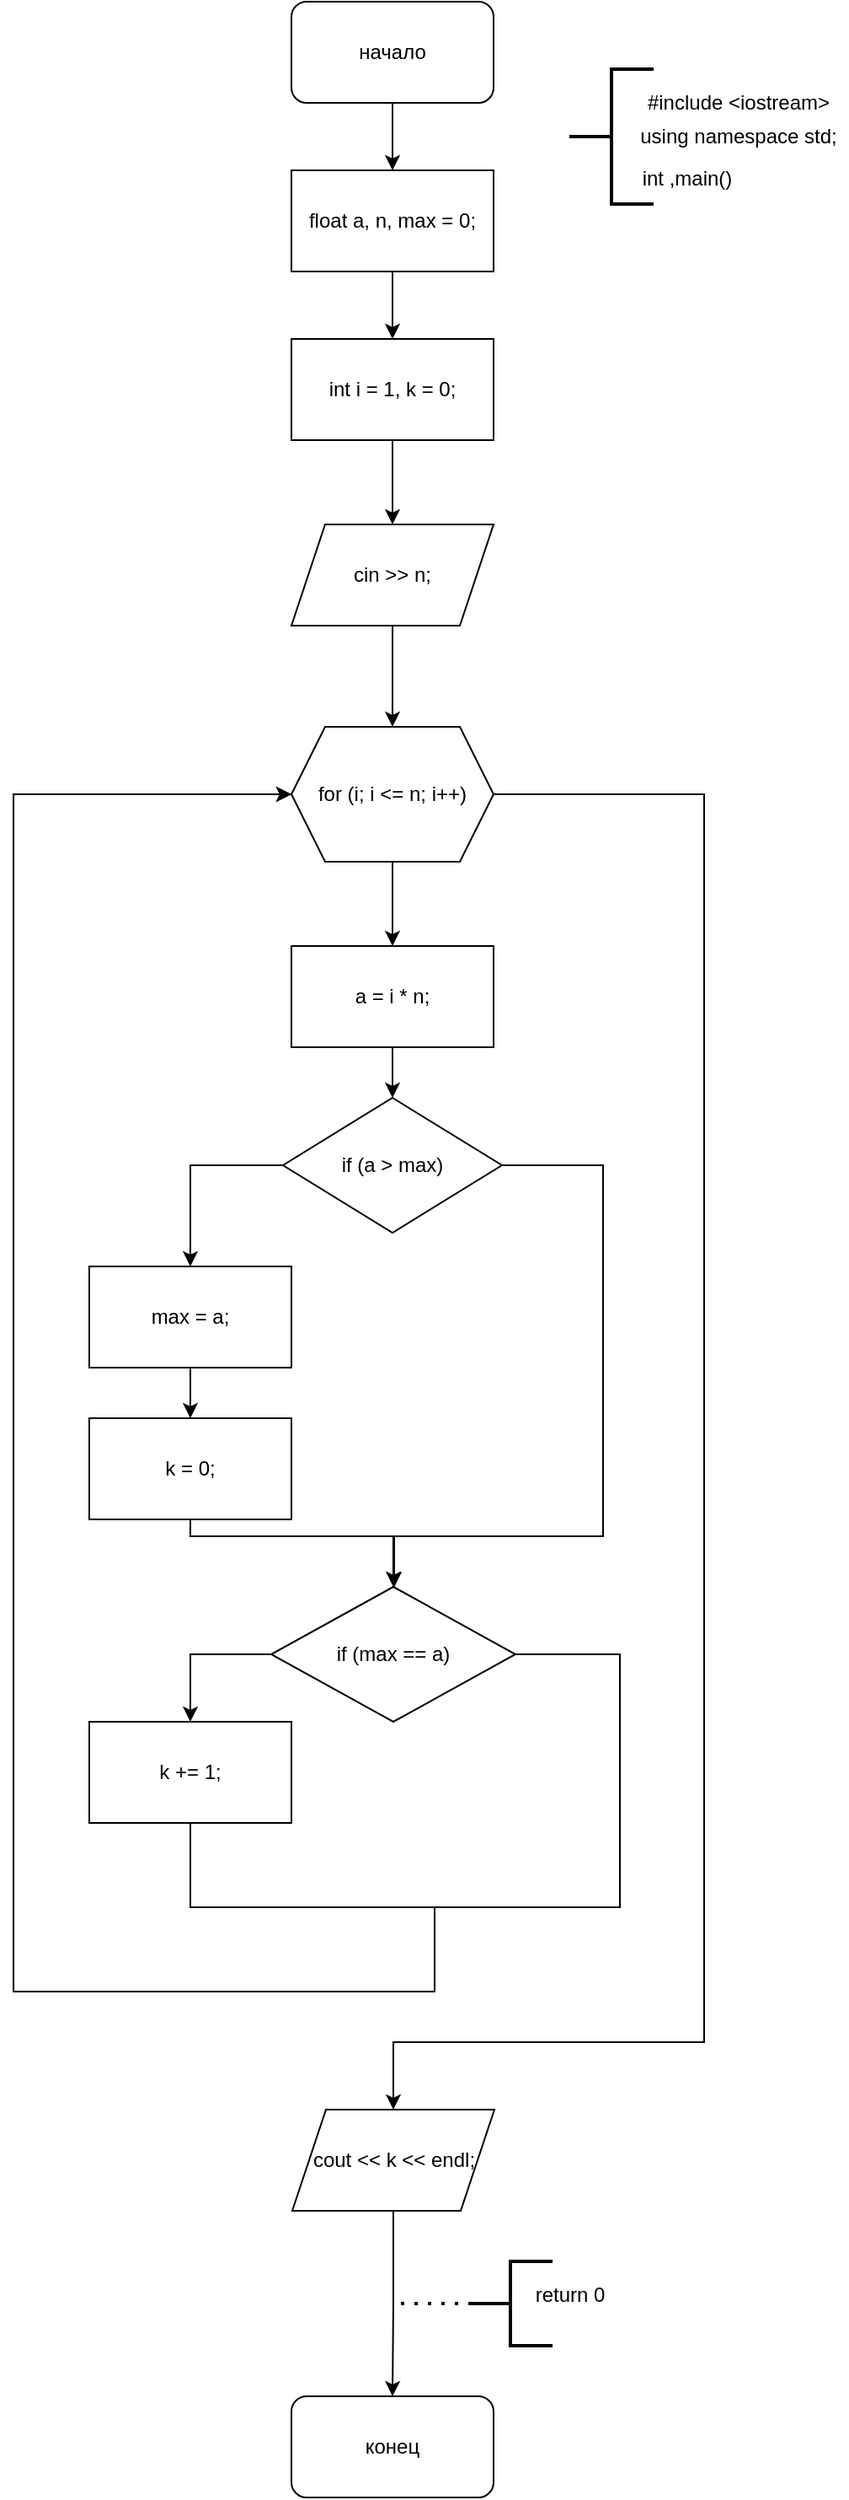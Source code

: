 <mxfile version="16.0.0" type="device"><diagram id="FouMEASpmvo6uXlwcKSz" name="Page-1"><mxGraphModel dx="1221" dy="648" grid="1" gridSize="10" guides="1" tooltips="1" connect="1" arrows="1" fold="1" page="1" pageScale="1" pageWidth="850" pageHeight="1100" math="0" shadow="0"><root><mxCell id="0"/><mxCell id="1" parent="0"/><mxCell id="i_2KeLPmtLeO7MX8IrZC-15" style="edgeStyle=orthogonalEdgeStyle;rounded=0;orthogonalLoop=1;jettySize=auto;html=1;" edge="1" parent="1" source="i_2KeLPmtLeO7MX8IrZC-1" target="i_2KeLPmtLeO7MX8IrZC-2"><mxGeometry relative="1" as="geometry"/></mxCell><mxCell id="i_2KeLPmtLeO7MX8IrZC-1" value="начало" style="rounded=1;whiteSpace=wrap;html=1;" vertex="1" parent="1"><mxGeometry x="365" y="20" width="120" height="60" as="geometry"/></mxCell><mxCell id="i_2KeLPmtLeO7MX8IrZC-16" style="edgeStyle=orthogonalEdgeStyle;rounded=0;orthogonalLoop=1;jettySize=auto;html=1;entryX=0.5;entryY=0;entryDx=0;entryDy=0;" edge="1" parent="1" source="i_2KeLPmtLeO7MX8IrZC-2" target="i_2KeLPmtLeO7MX8IrZC-3"><mxGeometry relative="1" as="geometry"/></mxCell><mxCell id="i_2KeLPmtLeO7MX8IrZC-2" value="float a, n, max = 0;" style="rounded=0;whiteSpace=wrap;html=1;" vertex="1" parent="1"><mxGeometry x="365" y="120" width="120" height="60" as="geometry"/></mxCell><mxCell id="i_2KeLPmtLeO7MX8IrZC-17" style="edgeStyle=orthogonalEdgeStyle;rounded=0;orthogonalLoop=1;jettySize=auto;html=1;entryX=0.5;entryY=0;entryDx=0;entryDy=0;" edge="1" parent="1" source="i_2KeLPmtLeO7MX8IrZC-3" target="i_2KeLPmtLeO7MX8IrZC-4"><mxGeometry relative="1" as="geometry"/></mxCell><mxCell id="i_2KeLPmtLeO7MX8IrZC-3" value="int i = 1, k = 0;" style="rounded=0;whiteSpace=wrap;html=1;" vertex="1" parent="1"><mxGeometry x="365" y="220" width="120" height="60" as="geometry"/></mxCell><mxCell id="i_2KeLPmtLeO7MX8IrZC-31" style="edgeStyle=orthogonalEdgeStyle;rounded=0;orthogonalLoop=1;jettySize=auto;html=1;entryX=0.5;entryY=0;entryDx=0;entryDy=0;" edge="1" parent="1" source="i_2KeLPmtLeO7MX8IrZC-4" target="i_2KeLPmtLeO7MX8IrZC-5"><mxGeometry relative="1" as="geometry"/></mxCell><mxCell id="i_2KeLPmtLeO7MX8IrZC-4" value="cin &gt;&gt; n;" style="shape=parallelogram;perimeter=parallelogramPerimeter;whiteSpace=wrap;html=1;fixedSize=1;" vertex="1" parent="1"><mxGeometry x="365" y="330" width="120" height="60" as="geometry"/></mxCell><mxCell id="i_2KeLPmtLeO7MX8IrZC-19" style="edgeStyle=orthogonalEdgeStyle;rounded=0;orthogonalLoop=1;jettySize=auto;html=1;entryX=0.5;entryY=0;entryDx=0;entryDy=0;" edge="1" parent="1" source="i_2KeLPmtLeO7MX8IrZC-5" target="i_2KeLPmtLeO7MX8IrZC-7"><mxGeometry relative="1" as="geometry"/></mxCell><mxCell id="i_2KeLPmtLeO7MX8IrZC-32" style="edgeStyle=orthogonalEdgeStyle;rounded=0;orthogonalLoop=1;jettySize=auto;html=1;entryX=0.5;entryY=0;entryDx=0;entryDy=0;" edge="1" parent="1" source="i_2KeLPmtLeO7MX8IrZC-5" target="i_2KeLPmtLeO7MX8IrZC-30"><mxGeometry relative="1" as="geometry"><Array as="points"><mxPoint x="610" y="490"/><mxPoint x="610" y="1230"/><mxPoint x="425" y="1230"/></Array></mxGeometry></mxCell><mxCell id="i_2KeLPmtLeO7MX8IrZC-5" value="for (i; i &lt;= n; i++)" style="shape=hexagon;perimeter=hexagonPerimeter2;whiteSpace=wrap;html=1;fixedSize=1;" vertex="1" parent="1"><mxGeometry x="365" y="450" width="120" height="80" as="geometry"/></mxCell><mxCell id="i_2KeLPmtLeO7MX8IrZC-20" style="edgeStyle=orthogonalEdgeStyle;rounded=0;orthogonalLoop=1;jettySize=auto;html=1;entryX=0.5;entryY=0;entryDx=0;entryDy=0;" edge="1" parent="1" source="i_2KeLPmtLeO7MX8IrZC-7" target="i_2KeLPmtLeO7MX8IrZC-9"><mxGeometry relative="1" as="geometry"/></mxCell><mxCell id="i_2KeLPmtLeO7MX8IrZC-7" value="a = i * n;" style="rounded=0;whiteSpace=wrap;html=1;" vertex="1" parent="1"><mxGeometry x="365" y="580" width="120" height="60" as="geometry"/></mxCell><mxCell id="i_2KeLPmtLeO7MX8IrZC-21" style="edgeStyle=orthogonalEdgeStyle;rounded=0;orthogonalLoop=1;jettySize=auto;html=1;entryX=0.5;entryY=0;entryDx=0;entryDy=0;" edge="1" parent="1" source="i_2KeLPmtLeO7MX8IrZC-9" target="i_2KeLPmtLeO7MX8IrZC-10"><mxGeometry relative="1" as="geometry"><Array as="points"><mxPoint x="305" y="710"/></Array></mxGeometry></mxCell><mxCell id="i_2KeLPmtLeO7MX8IrZC-24" style="edgeStyle=orthogonalEdgeStyle;rounded=0;orthogonalLoop=1;jettySize=auto;html=1;entryX=0.5;entryY=0;entryDx=0;entryDy=0;" edge="1" parent="1" source="i_2KeLPmtLeO7MX8IrZC-9" target="i_2KeLPmtLeO7MX8IrZC-12"><mxGeometry relative="1" as="geometry"><Array as="points"><mxPoint x="550" y="710"/><mxPoint x="550" y="930"/><mxPoint x="426" y="930"/></Array></mxGeometry></mxCell><mxCell id="i_2KeLPmtLeO7MX8IrZC-9" value="if (a &gt; max)" style="rhombus;whiteSpace=wrap;html=1;" vertex="1" parent="1"><mxGeometry x="360" y="670" width="130" height="80" as="geometry"/></mxCell><mxCell id="i_2KeLPmtLeO7MX8IrZC-22" style="edgeStyle=orthogonalEdgeStyle;rounded=0;orthogonalLoop=1;jettySize=auto;html=1;" edge="1" parent="1" source="i_2KeLPmtLeO7MX8IrZC-10" target="i_2KeLPmtLeO7MX8IrZC-11"><mxGeometry relative="1" as="geometry"/></mxCell><mxCell id="i_2KeLPmtLeO7MX8IrZC-10" value="max = a;" style="rounded=0;whiteSpace=wrap;html=1;" vertex="1" parent="1"><mxGeometry x="245" y="770" width="120" height="60" as="geometry"/></mxCell><mxCell id="i_2KeLPmtLeO7MX8IrZC-23" style="edgeStyle=orthogonalEdgeStyle;rounded=0;orthogonalLoop=1;jettySize=auto;html=1;" edge="1" parent="1" source="i_2KeLPmtLeO7MX8IrZC-11" target="i_2KeLPmtLeO7MX8IrZC-12"><mxGeometry relative="1" as="geometry"><Array as="points"><mxPoint x="305" y="930"/><mxPoint x="426" y="930"/></Array></mxGeometry></mxCell><mxCell id="i_2KeLPmtLeO7MX8IrZC-11" value="k = 0;" style="rounded=0;whiteSpace=wrap;html=1;" vertex="1" parent="1"><mxGeometry x="245" y="860" width="120" height="60" as="geometry"/></mxCell><mxCell id="i_2KeLPmtLeO7MX8IrZC-25" style="edgeStyle=orthogonalEdgeStyle;rounded=0;orthogonalLoop=1;jettySize=auto;html=1;entryX=0.5;entryY=0;entryDx=0;entryDy=0;" edge="1" parent="1" source="i_2KeLPmtLeO7MX8IrZC-12" target="i_2KeLPmtLeO7MX8IrZC-14"><mxGeometry relative="1" as="geometry"><Array as="points"><mxPoint x="305" y="1000"/></Array></mxGeometry></mxCell><mxCell id="i_2KeLPmtLeO7MX8IrZC-27" style="edgeStyle=orthogonalEdgeStyle;rounded=0;orthogonalLoop=1;jettySize=auto;html=1;entryX=0;entryY=0.5;entryDx=0;entryDy=0;" edge="1" parent="1" source="i_2KeLPmtLeO7MX8IrZC-12" target="i_2KeLPmtLeO7MX8IrZC-5"><mxGeometry relative="1" as="geometry"><mxPoint x="160" y="1150" as="targetPoint"/><Array as="points"><mxPoint x="560" y="1000"/><mxPoint x="560" y="1150"/><mxPoint x="450" y="1150"/><mxPoint x="450" y="1200"/><mxPoint x="200" y="1200"/><mxPoint x="200" y="490"/></Array></mxGeometry></mxCell><mxCell id="i_2KeLPmtLeO7MX8IrZC-12" value="if (max == a)" style="rhombus;whiteSpace=wrap;html=1;" vertex="1" parent="1"><mxGeometry x="353" y="960" width="145" height="80" as="geometry"/></mxCell><mxCell id="i_2KeLPmtLeO7MX8IrZC-26" style="edgeStyle=orthogonalEdgeStyle;rounded=0;orthogonalLoop=1;jettySize=auto;html=1;entryX=0;entryY=0.5;entryDx=0;entryDy=0;" edge="1" parent="1" source="i_2KeLPmtLeO7MX8IrZC-14" target="i_2KeLPmtLeO7MX8IrZC-5"><mxGeometry relative="1" as="geometry"><mxPoint x="190" y="510" as="targetPoint"/><Array as="points"><mxPoint x="305" y="1150"/><mxPoint x="450" y="1150"/><mxPoint x="450" y="1200"/><mxPoint x="200" y="1200"/><mxPoint x="200" y="490"/></Array></mxGeometry></mxCell><mxCell id="i_2KeLPmtLeO7MX8IrZC-14" value="k += 1;" style="rounded=0;whiteSpace=wrap;html=1;" vertex="1" parent="1"><mxGeometry x="245" y="1040" width="120" height="60" as="geometry"/></mxCell><mxCell id="i_2KeLPmtLeO7MX8IrZC-34" style="edgeStyle=orthogonalEdgeStyle;rounded=0;orthogonalLoop=1;jettySize=auto;html=1;entryX=0.5;entryY=0;entryDx=0;entryDy=0;" edge="1" parent="1" source="i_2KeLPmtLeO7MX8IrZC-30" target="i_2KeLPmtLeO7MX8IrZC-33"><mxGeometry relative="1" as="geometry"/></mxCell><mxCell id="i_2KeLPmtLeO7MX8IrZC-30" value="cout &lt;&lt; k &lt;&lt; endl;" style="shape=parallelogram;perimeter=parallelogramPerimeter;whiteSpace=wrap;html=1;fixedSize=1;" vertex="1" parent="1"><mxGeometry x="365.5" y="1270" width="120" height="60" as="geometry"/></mxCell><mxCell id="i_2KeLPmtLeO7MX8IrZC-33" value="конец" style="rounded=1;whiteSpace=wrap;html=1;" vertex="1" parent="1"><mxGeometry x="365" y="1440" width="120" height="60" as="geometry"/></mxCell><mxCell id="i_2KeLPmtLeO7MX8IrZC-35" value="" style="strokeWidth=2;html=1;shape=mxgraph.flowchart.annotation_2;align=left;labelPosition=right;pointerEvents=1;" vertex="1" parent="1"><mxGeometry x="470" y="1360" width="50" height="50" as="geometry"/></mxCell><mxCell id="i_2KeLPmtLeO7MX8IrZC-36" value="return 0" style="text;html=1;align=center;verticalAlign=middle;resizable=0;points=[];autosize=1;strokeColor=none;fillColor=none;" vertex="1" parent="1"><mxGeometry x="500" y="1370" width="60" height="20" as="geometry"/></mxCell><mxCell id="i_2KeLPmtLeO7MX8IrZC-37" value="" style="endArrow=none;dashed=1;html=1;dashPattern=1 3;strokeWidth=2;rounded=0;entryX=0;entryY=0.5;entryDx=0;entryDy=0;entryPerimeter=0;" edge="1" parent="1" target="i_2KeLPmtLeO7MX8IrZC-35"><mxGeometry width="50" height="50" relative="1" as="geometry"><mxPoint x="430" y="1385" as="sourcePoint"/><mxPoint x="510" y="1290" as="targetPoint"/></mxGeometry></mxCell><mxCell id="i_2KeLPmtLeO7MX8IrZC-38" value="" style="strokeWidth=2;html=1;shape=mxgraph.flowchart.annotation_2;align=left;labelPosition=right;pointerEvents=1;" vertex="1" parent="1"><mxGeometry x="530" y="60" width="50" height="80" as="geometry"/></mxCell><mxCell id="i_2KeLPmtLeO7MX8IrZC-39" value="#include &amp;lt;iostream&amp;gt;" style="text;html=1;align=center;verticalAlign=middle;resizable=0;points=[];autosize=1;strokeColor=none;fillColor=none;" vertex="1" parent="1"><mxGeometry x="570" y="70" width="120" height="20" as="geometry"/></mxCell><mxCell id="i_2KeLPmtLeO7MX8IrZC-40" value="using namespace std;" style="text;html=1;align=center;verticalAlign=middle;resizable=0;points=[];autosize=1;strokeColor=none;fillColor=none;" vertex="1" parent="1"><mxGeometry x="565" y="90" width="130" height="20" as="geometry"/></mxCell><mxCell id="i_2KeLPmtLeO7MX8IrZC-41" value="int ,main()" style="text;html=1;strokeColor=none;fillColor=none;align=center;verticalAlign=middle;whiteSpace=wrap;rounded=0;" vertex="1" parent="1"><mxGeometry x="570" y="110" width="60" height="30" as="geometry"/></mxCell></root></mxGraphModel></diagram></mxfile>